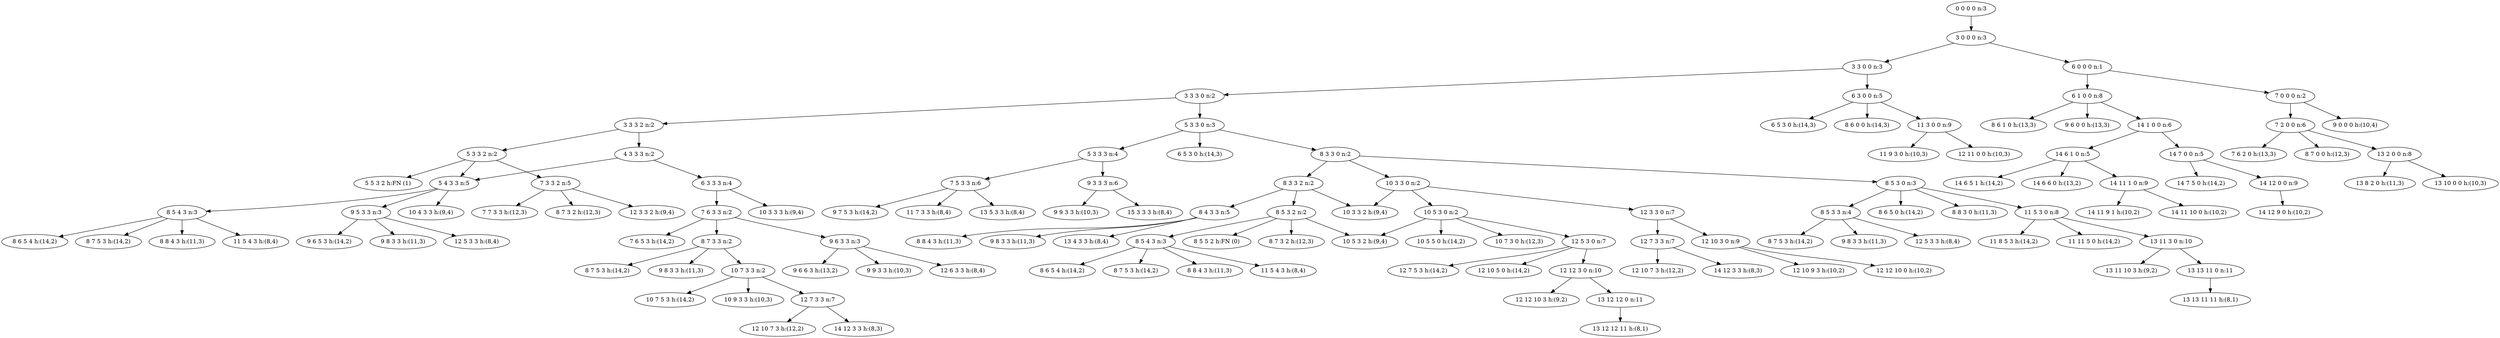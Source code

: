 strict digraph sapling0 {
overlap = none;
// 0:
1 [label="0 0 0 0 n:3"];
1 -> 10558
10558 [label="3 0 0 0 n:3"];
10558 -> 10725
10558 -> 10596
10725 [label="3 3 0 0 n:3"];
10725 -> 10756
10725 -> 10630
10756 [label="3 3 3 0 n:2"];
10756 -> 15775
10756 -> 15537
15775 [label="3 3 3 2 n:2"];
15775 -> 15807
15775 -> 15614
15807 [label="4 3 3 3 n:2"];
15807 -> 15652
15807 -> 15837
15652 [label="5 4 3 3 n:5"];
15652 -> 17124
15652 -> 17123
15652 -> 17122
17124 [label="8 5 4 3 n:3"];
17124 -> 17858
17124 -> 17857
17124 -> 17856
17124 -> 17855
17858 [label="8 6 5 4 h:(14,2)"];
17857 [label="8 7 5 3 h:(14,2)"];
17856 [label="8 8 4 3 h:(11,3)"];
17855 [label="11 5 4 3 h:(8,4)"];
17123 [label="9 5 3 3 n:3"];
17123 -> 17884
17123 -> 17883
17123 -> 17882
17884 [label="9 6 5 3 h:(14,2)"];
17883 [label="9 8 3 3 h:(11,3)"];
17882 [label="12 5 3 3 h:(8,4)"];
17122 [label="10 4 3 3 h:(9,4)"];
15837 [label="6 3 3 3 n:4"];
15837 -> 17163
15837 -> 17162
17163 [label="7 6 3 3 n:2"];
17163 -> 17918
17163 -> 17917
17163 -> 17916
17918 [label="7 6 5 3 h:(14,2)"];
17917 [label="8 7 3 3 n:2"];
17917 -> 18200
17917 -> 18199
17917 -> 18198
18200 [label="8 7 5 3 h:(14,2)"];
18199 [label="9 8 3 3 h:(11,3)"];
18198 [label="10 7 3 3 n:2"];
18198 -> 18377
18198 -> 18376
18198 -> 18375
18377 [label="10 7 5 3 h:(14,2)"];
18376 [label="10 9 3 3 h:(10,3)"];
18375 [label="12 7 3 3 n:7"];
18375 -> 18414
18375 -> 18413
18414 [label="12 10 7 3 h:(12,2)"];
18413 [label="14 12 3 3 h:(8,3)"];
17916 [label="9 6 3 3 n:3"];
17916 -> 18228
17916 -> 18227
17916 -> 18226
18228 [label="9 6 6 3 h:(13,2)"];
18227 [label="9 9 3 3 h:(10,3)"];
18226 [label="12 6 3 3 h:(8,4)"];
17162 [label="10 3 3 3 h:(9,4)"];
15614 [label="5 3 3 2 n:2"];
15614 -> 15652
15614 -> 15651
15614 -> 15608
15651 [label="5 5 3 2 h:FN (1)"];
15608 [label="7 3 3 2 n:5"];
15608 -> 17194
15608 -> 17193
15608 -> 17192
17194 [label="7 7 3 3 h:(12,3)"];
17193 [label="8 7 3 2 h:(12,3)"];
17192 [label="12 3 3 2 h:(9,4)"];
15537 [label="5 3 3 0 n:3"];
15537 -> 15501
15537 -> 15351
15537 -> 15350
15501 [label="5 3 3 3 n:4"];
15501 -> 17277
15501 -> 17262
17277 [label="7 5 3 3 n:6"];
17277 -> 17295
17277 -> 17294
17277 -> 17293
17295 [label="9 7 5 3 h:(14,2)"];
17294 [label="11 7 3 3 h:(8,4)"];
17293 [label="13 5 3 3 h:(8,4)"];
17262 [label="9 3 3 3 n:6"];
17262 -> 17276
17262 -> 17275
17276 [label="9 9 3 3 h:(10,3)"];
17275 [label="15 3 3 3 h:(8,4)"];
15351 [label="6 5 3 0 h:(14,3)"];
15350 [label="8 3 3 0 n:2"];
15350 -> 17635
15350 -> 17595
15350 -> 17559
17635 [label="8 3 3 2 n:2"];
17635 -> 17130
17635 -> 17629
17635 -> 17590
17130 [label="8 4 3 3 n:5"];
17130 -> 17936
17130 -> 17935
17130 -> 17934
17936 [label="8 8 4 3 h:(11,3)"];
17935 [label="9 8 3 3 h:(11,3)"];
17934 [label="13 4 3 3 h:(8,4)"];
17629 [label="8 5 3 2 n:2"];
17629 -> 17973
17629 -> 17972
17629 -> 17971
17629 -> 17970
17973 [label="8 5 4 3 n:3"];
17973 -> 18256
17973 -> 18255
17973 -> 18254
17973 -> 18253
18256 [label="8 6 5 4 h:(14,2)"];
18255 [label="8 7 5 3 h:(14,2)"];
18254 [label="8 8 4 3 h:(11,3)"];
18253 [label="11 5 4 3 h:(8,4)"];
17972 [label="8 5 5 2 h:FN (0)"];
17971 [label="8 7 3 2 h:(12,3)"];
17970 [label="10 5 3 2 h:(9,4)"];
17590 [label="10 3 3 2 h:(9,4)"];
17595 [label="8 5 3 0 n:3"];
17595 -> 17625
17595 -> 17535
17595 -> 17534
17595 -> 17490
17625 [label="8 5 3 3 n:4"];
17625 -> 18001
17625 -> 18000
17625 -> 17999
18001 [label="8 7 5 3 h:(14,2)"];
18000 [label="9 8 3 3 h:(11,3)"];
17999 [label="12 5 3 3 h:(8,4)"];
17535 [label="8 6 5 0 h:(14,2)"];
17534 [label="8 8 3 0 h:(11,3)"];
17490 [label="11 5 3 0 n:8"];
17490 -> 18019
17490 -> 18018
17490 -> 18017
18019 [label="11 8 5 3 h:(14,2)"];
18018 [label="11 11 5 0 h:(14,2)"];
18017 [label="13 11 3 0 n:10"];
18017 -> 18263
18017 -> 18262
18263 [label="13 11 10 3 h:(9,2)"];
18262 [label="13 13 11 0 n:11"];
18262 -> 18386
18386 [label="13 13 11 11 h:(8,1)"];
17559 [label="10 3 3 0 n:2"];
17559 -> 17590
17559 -> 17589
17559 -> 17588
17589 [label="10 5 3 0 n:2"];
17589 -> 17970
17589 -> 18076
17589 -> 18075
17589 -> 18074
18076 [label="10 5 5 0 h:(14,2)"];
18075 [label="10 7 3 0 h:(12,3)"];
18074 [label="12 5 3 0 n:7"];
18074 -> 18288
18074 -> 18287
18074 -> 18286
18288 [label="12 7 5 3 h:(14,2)"];
18287 [label="12 10 5 0 h:(14,2)"];
18286 [label="12 12 3 0 n:10"];
18286 -> 18393
18286 -> 18392
18393 [label="12 12 10 3 h:(9,2)"];
18392 [label="13 12 12 0 n:11"];
18392 -> 18420
18420 [label="13 12 12 11 h:(8,1)"];
17588 [label="12 3 3 0 n:7"];
17588 -> 18099
17588 -> 18098
18099 [label="12 7 3 3 n:7"];
18099 -> 18316
18099 -> 18315
18316 [label="12 10 7 3 h:(12,2)"];
18315 [label="14 12 3 3 h:(8,3)"];
18098 [label="12 10 3 0 n:9"];
18098 -> 18330
18098 -> 18329
18330 [label="12 10 9 3 h:(10,2)"];
18329 [label="12 12 10 0 h:(10,2)"];
10630 [label="6 3 0 0 n:5"];
10630 -> 16156
10630 -> 16155
10630 -> 16154
16156 [label="6 5 3 0 h:(14,3)"];
16155 [label="8 6 0 0 h:(14,3)"];
16154 [label="11 3 0 0 n:9"];
16154 -> 17786
16154 -> 17785
17786 [label="11 9 3 0 h:(10,3)"];
17785 [label="12 11 0 0 h:(10,3)"];
10596 [label="6 0 0 0 n:1"];
10596 -> 10675
10596 -> 10635
10675 [label="6 1 0 0 n:8"];
10675 -> 10698
10675 -> 10697
10675 -> 10696
10698 [label="8 6 1 0 h:(13,3)"];
10697 [label="9 6 0 0 h:(13,3)"];
10696 [label="14 1 0 0 n:6"];
10696 -> 17811
10696 -> 17810
17811 [label="14 6 1 0 n:5"];
17811 -> 18134
17811 -> 18133
17811 -> 18132
18134 [label="14 6 5 1 h:(14,2)"];
18133 [label="14 6 6 0 h:(13,2)"];
18132 [label="14 11 1 0 n:9"];
18132 -> 18342
18132 -> 18341
18342 [label="14 11 9 1 h:(10,2)"];
18341 [label="14 11 10 0 h:(10,2)"];
17810 [label="14 7 0 0 n:5"];
17810 -> 18153
17810 -> 18152
18153 [label="14 7 5 0 h:(14,2)"];
18152 [label="14 12 0 0 n:9"];
18152 -> 18351
18351 [label="14 12 9 0 h:(10,2)"];
10635 [label="7 0 0 0 n:2"];
10635 -> 10671
10635 -> 10670
10671 [label="7 2 0 0 n:6"];
10671 -> 16865
10671 -> 16864
10671 -> 16863
16865 [label="7 6 2 0 h:(13,3)"];
16864 [label="8 7 0 0 h:(12,3)"];
16863 [label="13 2 0 0 n:8"];
16863 -> 17830
16863 -> 17829
17830 [label="13 8 2 0 h:(11,3)"];
17829 [label="13 10 0 0 h:(10,3)"];
10670 [label="9 0 0 0 h:(10,4)"];
}
